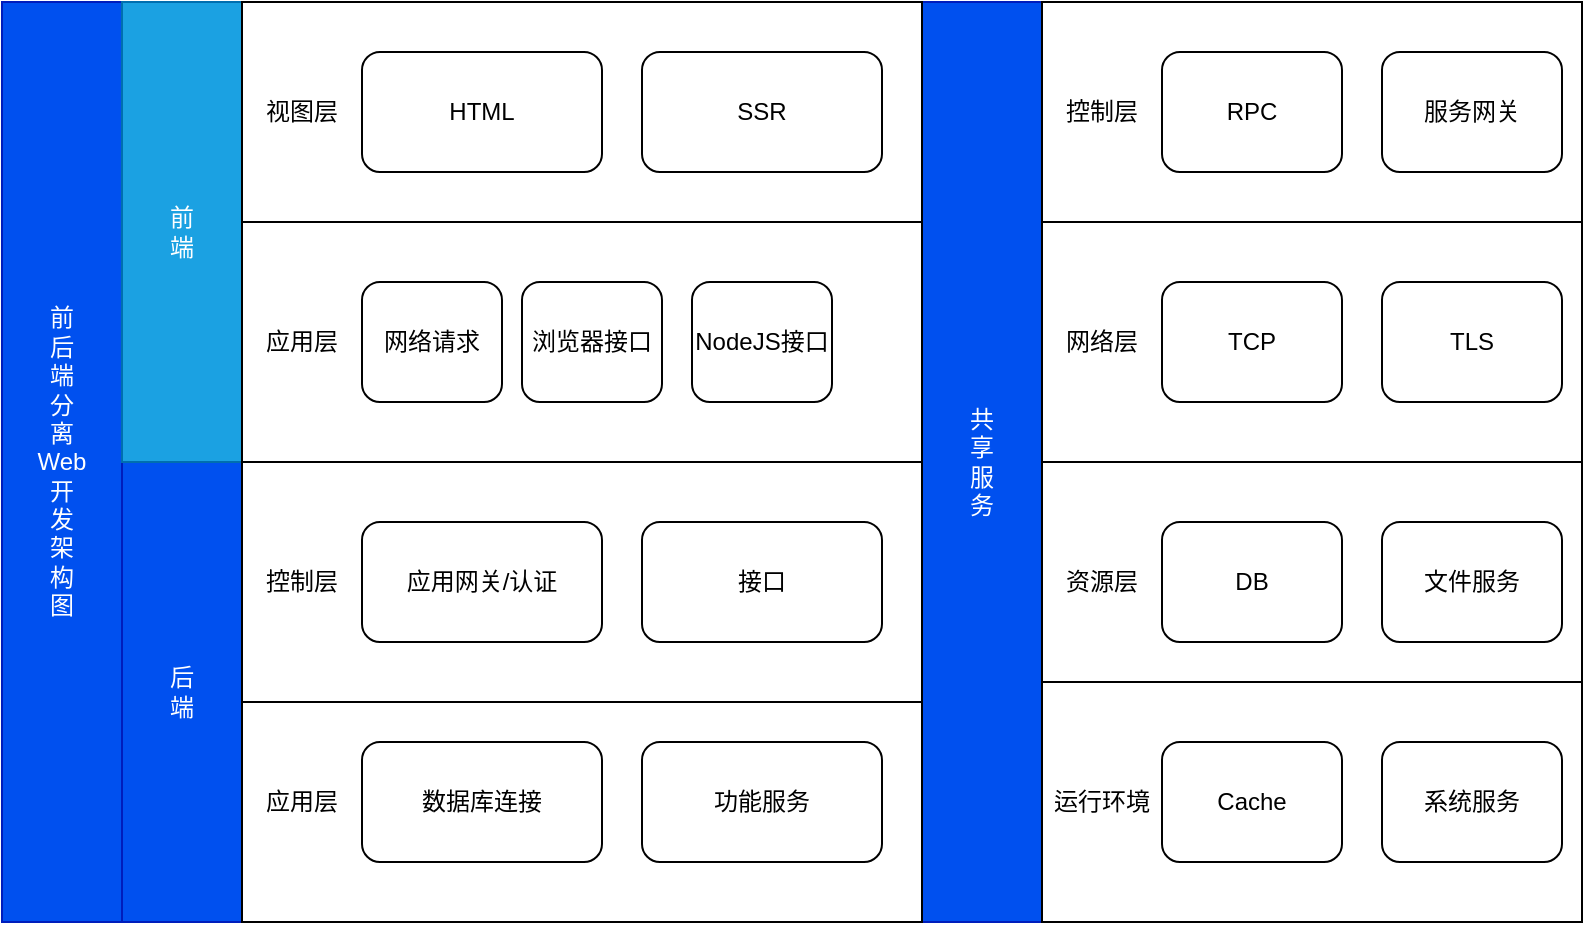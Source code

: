 <mxfile version="20.8.13" type="github">
  <diagram id="prtHgNgQTEPvFCAcTncT" name="Page-1">
    <mxGraphModel dx="1430" dy="792" grid="1" gridSize="10" guides="1" tooltips="1" connect="1" arrows="1" fold="1" page="1" pageScale="1" pageWidth="827" pageHeight="1169" math="0" shadow="0">
      <root>
        <mxCell id="0" />
        <mxCell id="1" parent="0" />
        <mxCell id="SwT3wleDd9_EdAsBsz5b-2" value="" style="rounded=0;whiteSpace=wrap;html=1;fillColor=#dae8fc;strokeColor=#6c8ebf;" parent="1" vertex="1">
          <mxGeometry x="20" y="20" width="790" height="460" as="geometry" />
        </mxCell>
        <mxCell id="SwT3wleDd9_EdAsBsz5b-4" value="" style="rounded=0;whiteSpace=wrap;html=1;fillColor=#0050ef;fontColor=#ffffff;strokeColor=#001DBC;" parent="1" vertex="1">
          <mxGeometry x="20" y="20" width="60" height="460" as="geometry" />
        </mxCell>
        <mxCell id="SwT3wleDd9_EdAsBsz5b-5" value="前&lt;br&gt;后&lt;br&gt;端&lt;br&gt;分&lt;br&gt;离&lt;br&gt;Web&lt;br&gt;开&lt;br&gt;发&lt;br&gt;架&lt;br&gt;构&lt;br&gt;图" style="text;html=1;strokeColor=none;fillColor=none;align=center;verticalAlign=middle;whiteSpace=wrap;rounded=0;fontColor=#FFFFFF;" parent="1" vertex="1">
          <mxGeometry x="20" y="177.5" width="60" height="145" as="geometry" />
        </mxCell>
        <mxCell id="tKmfLHDYn8TLZ5A2zVhb-23" value="" style="rounded=0;whiteSpace=wrap;html=1;fillColor=#dae8fc;strokeColor=#6c8ebf;" vertex="1" parent="1">
          <mxGeometry x="80" y="250" width="400" height="230" as="geometry" />
        </mxCell>
        <mxCell id="tKmfLHDYn8TLZ5A2zVhb-24" value="后&lt;br&gt;端" style="rounded=0;whiteSpace=wrap;html=1;fillColor=#0050ef;fontColor=#ffffff;strokeColor=#001DBC;" vertex="1" parent="1">
          <mxGeometry x="80" y="250" width="60" height="230" as="geometry" />
        </mxCell>
        <mxCell id="tKmfLHDYn8TLZ5A2zVhb-25" value="" style="rounded=0;whiteSpace=wrap;html=1;fillColor=#d5e8d4;strokeColor=#82b366;" vertex="1" parent="1">
          <mxGeometry x="80" y="20" width="400" height="230" as="geometry" />
        </mxCell>
        <mxCell id="tKmfLHDYn8TLZ5A2zVhb-26" value="前&lt;br&gt;端" style="rounded=0;whiteSpace=wrap;html=1;fillColor=#1ba1e2;fontColor=#ffffff;strokeColor=#006EAF;" vertex="1" parent="1">
          <mxGeometry x="80" y="20" width="60" height="230" as="geometry" />
        </mxCell>
        <mxCell id="tKmfLHDYn8TLZ5A2zVhb-28" value="" style="rounded=0;whiteSpace=wrap;html=1;" vertex="1" parent="1">
          <mxGeometry x="480" y="20" width="330" height="460" as="geometry" />
        </mxCell>
        <mxCell id="tKmfLHDYn8TLZ5A2zVhb-30" value="共&lt;br&gt;享&lt;br&gt;服&lt;br&gt;务" style="rounded=0;whiteSpace=wrap;html=1;fillColor=#0050ef;fontColor=#ffffff;strokeColor=#001DBC;" vertex="1" parent="1">
          <mxGeometry x="480" y="20" width="60" height="460" as="geometry" />
        </mxCell>
        <mxCell id="tKmfLHDYn8TLZ5A2zVhb-37" value="" style="rounded=0;whiteSpace=wrap;html=1;" vertex="1" parent="1">
          <mxGeometry x="140" y="360" width="340" height="120" as="geometry" />
        </mxCell>
        <mxCell id="tKmfLHDYn8TLZ5A2zVhb-38" value="" style="rounded=0;whiteSpace=wrap;html=1;" vertex="1" parent="1">
          <mxGeometry x="140" y="250" width="340" height="120" as="geometry" />
        </mxCell>
        <mxCell id="tKmfLHDYn8TLZ5A2zVhb-39" value="控制层" style="text;html=1;strokeColor=none;fillColor=none;align=center;verticalAlign=middle;whiteSpace=wrap;rounded=0;" vertex="1" parent="1">
          <mxGeometry x="140" y="295" width="60" height="30" as="geometry" />
        </mxCell>
        <mxCell id="tKmfLHDYn8TLZ5A2zVhb-40" value="应用层" style="text;html=1;strokeColor=none;fillColor=none;align=center;verticalAlign=middle;whiteSpace=wrap;rounded=0;" vertex="1" parent="1">
          <mxGeometry x="140" y="405" width="60" height="30" as="geometry" />
        </mxCell>
        <mxCell id="tKmfLHDYn8TLZ5A2zVhb-41" value="" style="rounded=0;whiteSpace=wrap;html=1;" vertex="1" parent="1">
          <mxGeometry x="140" y="20" width="340" height="110" as="geometry" />
        </mxCell>
        <mxCell id="tKmfLHDYn8TLZ5A2zVhb-42" value="" style="rounded=0;whiteSpace=wrap;html=1;" vertex="1" parent="1">
          <mxGeometry x="140" y="130" width="340" height="120" as="geometry" />
        </mxCell>
        <mxCell id="tKmfLHDYn8TLZ5A2zVhb-43" value="应用层" style="text;html=1;strokeColor=none;fillColor=none;align=center;verticalAlign=middle;whiteSpace=wrap;rounded=0;" vertex="1" parent="1">
          <mxGeometry x="140" y="175" width="60" height="30" as="geometry" />
        </mxCell>
        <mxCell id="tKmfLHDYn8TLZ5A2zVhb-45" value="视图层" style="text;html=1;strokeColor=none;fillColor=none;align=center;verticalAlign=middle;whiteSpace=wrap;rounded=0;" vertex="1" parent="1">
          <mxGeometry x="140" y="60" width="60" height="30" as="geometry" />
        </mxCell>
        <mxCell id="tKmfLHDYn8TLZ5A2zVhb-46" value="" style="rounded=0;whiteSpace=wrap;html=1;" vertex="1" parent="1">
          <mxGeometry x="540" y="20" width="270" height="110" as="geometry" />
        </mxCell>
        <mxCell id="tKmfLHDYn8TLZ5A2zVhb-47" value="" style="rounded=0;whiteSpace=wrap;html=1;" vertex="1" parent="1">
          <mxGeometry x="540" y="130" width="270" height="120" as="geometry" />
        </mxCell>
        <mxCell id="tKmfLHDYn8TLZ5A2zVhb-48" value="" style="rounded=0;whiteSpace=wrap;html=1;" vertex="1" parent="1">
          <mxGeometry x="540" y="250" width="270" height="110" as="geometry" />
        </mxCell>
        <mxCell id="tKmfLHDYn8TLZ5A2zVhb-49" value="" style="rounded=0;whiteSpace=wrap;html=1;" vertex="1" parent="1">
          <mxGeometry x="540" y="360" width="270" height="120" as="geometry" />
        </mxCell>
        <mxCell id="tKmfLHDYn8TLZ5A2zVhb-50" value="网络层" style="text;html=1;strokeColor=none;fillColor=none;align=center;verticalAlign=middle;whiteSpace=wrap;rounded=0;" vertex="1" parent="1">
          <mxGeometry x="540" y="175" width="60" height="30" as="geometry" />
        </mxCell>
        <mxCell id="tKmfLHDYn8TLZ5A2zVhb-51" value="资源层" style="text;html=1;strokeColor=none;fillColor=none;align=center;verticalAlign=middle;whiteSpace=wrap;rounded=0;" vertex="1" parent="1">
          <mxGeometry x="540" y="295" width="60" height="30" as="geometry" />
        </mxCell>
        <mxCell id="tKmfLHDYn8TLZ5A2zVhb-52" value="运行环境" style="text;html=1;strokeColor=none;fillColor=none;align=center;verticalAlign=middle;whiteSpace=wrap;rounded=0;" vertex="1" parent="1">
          <mxGeometry x="540" y="405" width="60" height="30" as="geometry" />
        </mxCell>
        <mxCell id="tKmfLHDYn8TLZ5A2zVhb-53" value="控制层" style="text;html=1;strokeColor=none;fillColor=none;align=center;verticalAlign=middle;whiteSpace=wrap;rounded=0;" vertex="1" parent="1">
          <mxGeometry x="540" y="60" width="60" height="30" as="geometry" />
        </mxCell>
        <mxCell id="tKmfLHDYn8TLZ5A2zVhb-54" value="HTML" style="rounded=1;whiteSpace=wrap;html=1;" vertex="1" parent="1">
          <mxGeometry x="200" y="45" width="120" height="60" as="geometry" />
        </mxCell>
        <mxCell id="tKmfLHDYn8TLZ5A2zVhb-55" value="SSR" style="rounded=1;whiteSpace=wrap;html=1;" vertex="1" parent="1">
          <mxGeometry x="340" y="45" width="120" height="60" as="geometry" />
        </mxCell>
        <mxCell id="tKmfLHDYn8TLZ5A2zVhb-56" value="网络请求" style="rounded=1;whiteSpace=wrap;html=1;" vertex="1" parent="1">
          <mxGeometry x="200" y="160" width="70" height="60" as="geometry" />
        </mxCell>
        <mxCell id="tKmfLHDYn8TLZ5A2zVhb-58" value="应用网关/认证" style="rounded=1;whiteSpace=wrap;html=1;" vertex="1" parent="1">
          <mxGeometry x="200" y="280" width="120" height="60" as="geometry" />
        </mxCell>
        <mxCell id="tKmfLHDYn8TLZ5A2zVhb-59" value="接口" style="rounded=1;whiteSpace=wrap;html=1;" vertex="1" parent="1">
          <mxGeometry x="340" y="280" width="120" height="60" as="geometry" />
        </mxCell>
        <mxCell id="tKmfLHDYn8TLZ5A2zVhb-60" value="RPC" style="rounded=1;whiteSpace=wrap;html=1;" vertex="1" parent="1">
          <mxGeometry x="600" y="45" width="90" height="60" as="geometry" />
        </mxCell>
        <mxCell id="tKmfLHDYn8TLZ5A2zVhb-61" value="功能服务" style="rounded=1;whiteSpace=wrap;html=1;" vertex="1" parent="1">
          <mxGeometry x="340" y="390" width="120" height="60" as="geometry" />
        </mxCell>
        <mxCell id="tKmfLHDYn8TLZ5A2zVhb-62" value="服务网关" style="rounded=1;whiteSpace=wrap;html=1;" vertex="1" parent="1">
          <mxGeometry x="710" y="45" width="90" height="60" as="geometry" />
        </mxCell>
        <mxCell id="tKmfLHDYn8TLZ5A2zVhb-63" value="TCP" style="rounded=1;whiteSpace=wrap;html=1;" vertex="1" parent="1">
          <mxGeometry x="600" y="160" width="90" height="60" as="geometry" />
        </mxCell>
        <mxCell id="tKmfLHDYn8TLZ5A2zVhb-64" value="TLS" style="rounded=1;whiteSpace=wrap;html=1;" vertex="1" parent="1">
          <mxGeometry x="710" y="160" width="90" height="60" as="geometry" />
        </mxCell>
        <mxCell id="tKmfLHDYn8TLZ5A2zVhb-66" value="数据库连接" style="rounded=1;whiteSpace=wrap;html=1;" vertex="1" parent="1">
          <mxGeometry x="200" y="390" width="120" height="60" as="geometry" />
        </mxCell>
        <mxCell id="tKmfLHDYn8TLZ5A2zVhb-68" value="DB" style="rounded=1;whiteSpace=wrap;html=1;" vertex="1" parent="1">
          <mxGeometry x="600" y="280" width="90" height="60" as="geometry" />
        </mxCell>
        <mxCell id="tKmfLHDYn8TLZ5A2zVhb-69" value="文件服务" style="rounded=1;whiteSpace=wrap;html=1;" vertex="1" parent="1">
          <mxGeometry x="710" y="280" width="90" height="60" as="geometry" />
        </mxCell>
        <mxCell id="tKmfLHDYn8TLZ5A2zVhb-70" value="Cache" style="rounded=1;whiteSpace=wrap;html=1;" vertex="1" parent="1">
          <mxGeometry x="600" y="390" width="90" height="60" as="geometry" />
        </mxCell>
        <mxCell id="tKmfLHDYn8TLZ5A2zVhb-71" value="系统服务" style="rounded=1;whiteSpace=wrap;html=1;" vertex="1" parent="1">
          <mxGeometry x="710" y="390" width="90" height="60" as="geometry" />
        </mxCell>
        <mxCell id="tKmfLHDYn8TLZ5A2zVhb-72" value="浏览器接口" style="rounded=1;whiteSpace=wrap;html=1;" vertex="1" parent="1">
          <mxGeometry x="280" y="160" width="70" height="60" as="geometry" />
        </mxCell>
        <mxCell id="tKmfLHDYn8TLZ5A2zVhb-74" value="NodeJS接口" style="rounded=1;whiteSpace=wrap;html=1;" vertex="1" parent="1">
          <mxGeometry x="365" y="160" width="70" height="60" as="geometry" />
        </mxCell>
      </root>
    </mxGraphModel>
  </diagram>
</mxfile>
